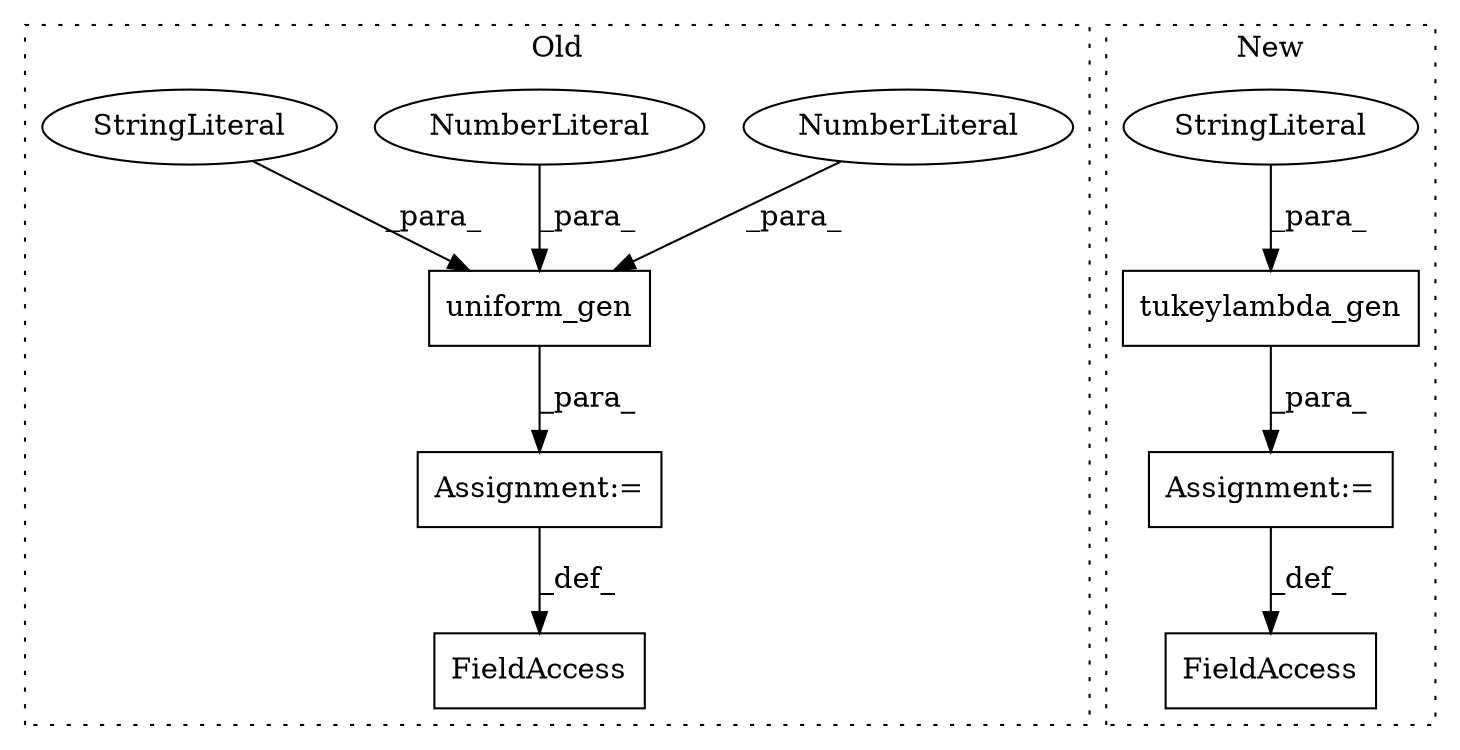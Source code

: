 digraph G {
subgraph cluster0 {
1 [label="uniform_gen" a="32" s="103840,103869" l="12,1" shape="box"];
3 [label="NumberLiteral" a="34" s="103852" l="3" shape="ellipse"];
4 [label="NumberLiteral" a="34" s="103856" l="3" shape="ellipse"];
5 [label="FieldAccess" a="22" s="103832" l="7" shape="box"];
7 [label="StringLiteral" a="45" s="103860" l="9" shape="ellipse"];
10 [label="Assignment:=" a="7" s="103839" l="1" shape="box"];
label = "Old";
style="dotted";
}
subgraph cluster1 {
2 [label="tukeylambda_gen" a="32" s="104769,104798" l="16,1" shape="box"];
6 [label="FieldAccess" a="22" s="104757" l="11" shape="box"];
8 [label="StringLiteral" a="45" s="104785" l="13" shape="ellipse"];
9 [label="Assignment:=" a="7" s="104768" l="1" shape="box"];
label = "New";
style="dotted";
}
1 -> 10 [label="_para_"];
2 -> 9 [label="_para_"];
3 -> 1 [label="_para_"];
4 -> 1 [label="_para_"];
7 -> 1 [label="_para_"];
8 -> 2 [label="_para_"];
9 -> 6 [label="_def_"];
10 -> 5 [label="_def_"];
}